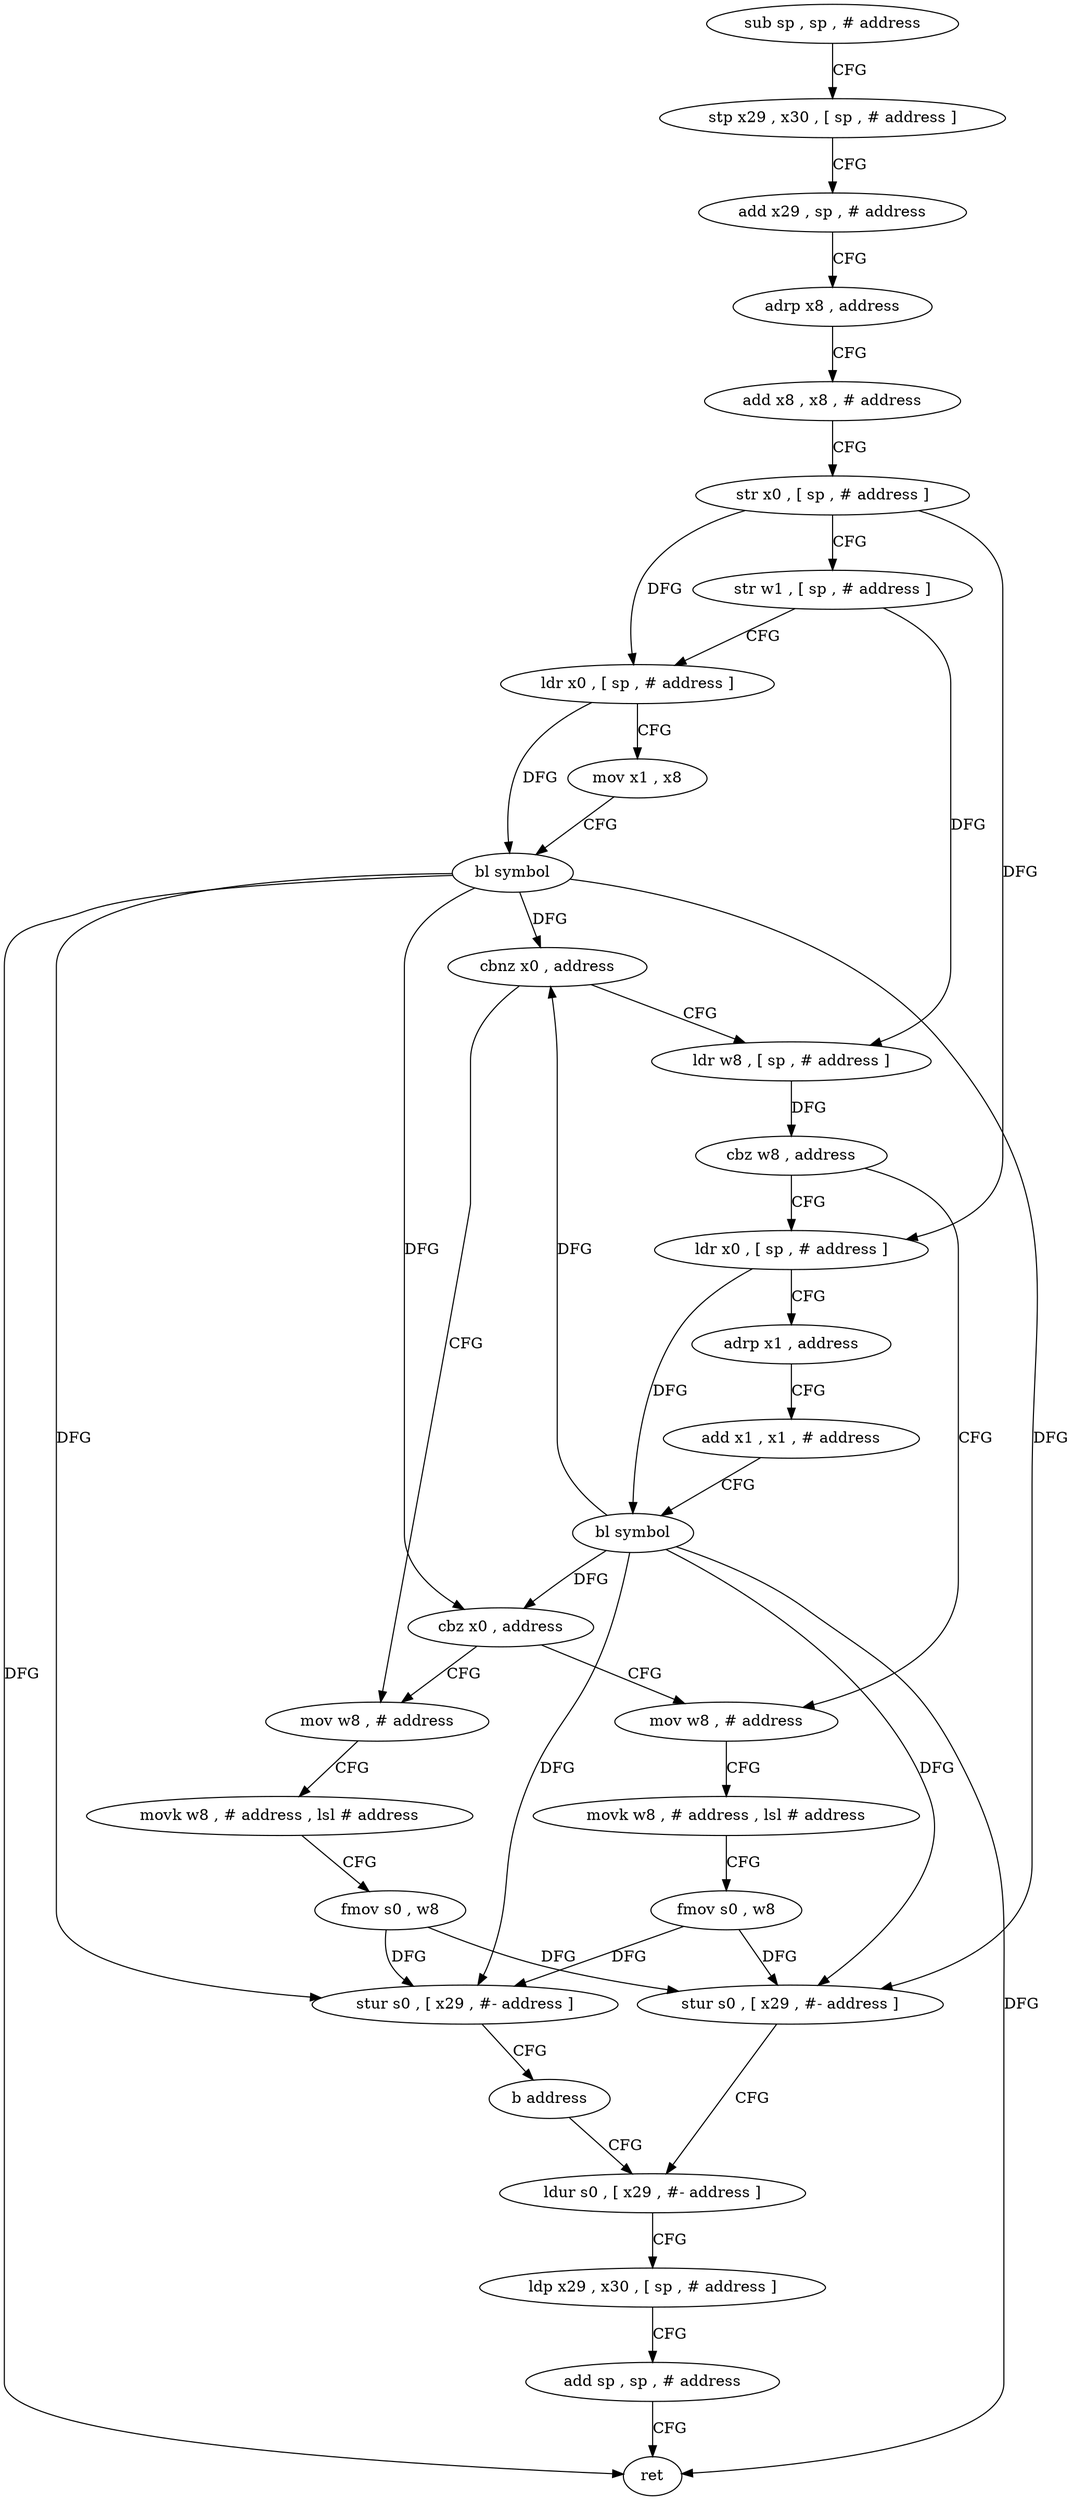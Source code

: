digraph "func" {
"4289924" [label = "sub sp , sp , # address" ]
"4289928" [label = "stp x29 , x30 , [ sp , # address ]" ]
"4289932" [label = "add x29 , sp , # address" ]
"4289936" [label = "adrp x8 , address" ]
"4289940" [label = "add x8 , x8 , # address" ]
"4289944" [label = "str x0 , [ sp , # address ]" ]
"4289948" [label = "str w1 , [ sp , # address ]" ]
"4289952" [label = "ldr x0 , [ sp , # address ]" ]
"4289956" [label = "mov x1 , x8" ]
"4289960" [label = "bl symbol" ]
"4289964" [label = "cbnz x0 , address" ]
"4289996" [label = "mov w8 , # address" ]
"4289968" [label = "ldr w8 , [ sp , # address ]" ]
"4290000" [label = "movk w8 , # address , lsl # address" ]
"4290004" [label = "fmov s0 , w8" ]
"4290008" [label = "stur s0 , [ x29 , #- address ]" ]
"4290012" [label = "b address" ]
"4290032" [label = "ldur s0 , [ x29 , #- address ]" ]
"4289972" [label = "cbz w8 , address" ]
"4290016" [label = "mov w8 , # address" ]
"4289976" [label = "ldr x0 , [ sp , # address ]" ]
"4290036" [label = "ldp x29 , x30 , [ sp , # address ]" ]
"4290040" [label = "add sp , sp , # address" ]
"4290044" [label = "ret" ]
"4290020" [label = "movk w8 , # address , lsl # address" ]
"4290024" [label = "fmov s0 , w8" ]
"4290028" [label = "stur s0 , [ x29 , #- address ]" ]
"4289980" [label = "adrp x1 , address" ]
"4289984" [label = "add x1 , x1 , # address" ]
"4289988" [label = "bl symbol" ]
"4289992" [label = "cbz x0 , address" ]
"4289924" -> "4289928" [ label = "CFG" ]
"4289928" -> "4289932" [ label = "CFG" ]
"4289932" -> "4289936" [ label = "CFG" ]
"4289936" -> "4289940" [ label = "CFG" ]
"4289940" -> "4289944" [ label = "CFG" ]
"4289944" -> "4289948" [ label = "CFG" ]
"4289944" -> "4289952" [ label = "DFG" ]
"4289944" -> "4289976" [ label = "DFG" ]
"4289948" -> "4289952" [ label = "CFG" ]
"4289948" -> "4289968" [ label = "DFG" ]
"4289952" -> "4289956" [ label = "CFG" ]
"4289952" -> "4289960" [ label = "DFG" ]
"4289956" -> "4289960" [ label = "CFG" ]
"4289960" -> "4289964" [ label = "DFG" ]
"4289960" -> "4290044" [ label = "DFG" ]
"4289960" -> "4289992" [ label = "DFG" ]
"4289960" -> "4290008" [ label = "DFG" ]
"4289960" -> "4290028" [ label = "DFG" ]
"4289964" -> "4289996" [ label = "CFG" ]
"4289964" -> "4289968" [ label = "CFG" ]
"4289996" -> "4290000" [ label = "CFG" ]
"4289968" -> "4289972" [ label = "DFG" ]
"4290000" -> "4290004" [ label = "CFG" ]
"4290004" -> "4290008" [ label = "DFG" ]
"4290004" -> "4290028" [ label = "DFG" ]
"4290008" -> "4290012" [ label = "CFG" ]
"4290012" -> "4290032" [ label = "CFG" ]
"4290032" -> "4290036" [ label = "CFG" ]
"4289972" -> "4290016" [ label = "CFG" ]
"4289972" -> "4289976" [ label = "CFG" ]
"4290016" -> "4290020" [ label = "CFG" ]
"4289976" -> "4289980" [ label = "CFG" ]
"4289976" -> "4289988" [ label = "DFG" ]
"4290036" -> "4290040" [ label = "CFG" ]
"4290040" -> "4290044" [ label = "CFG" ]
"4290020" -> "4290024" [ label = "CFG" ]
"4290024" -> "4290028" [ label = "DFG" ]
"4290024" -> "4290008" [ label = "DFG" ]
"4290028" -> "4290032" [ label = "CFG" ]
"4289980" -> "4289984" [ label = "CFG" ]
"4289984" -> "4289988" [ label = "CFG" ]
"4289988" -> "4289992" [ label = "DFG" ]
"4289988" -> "4289964" [ label = "DFG" ]
"4289988" -> "4290008" [ label = "DFG" ]
"4289988" -> "4290028" [ label = "DFG" ]
"4289988" -> "4290044" [ label = "DFG" ]
"4289992" -> "4290016" [ label = "CFG" ]
"4289992" -> "4289996" [ label = "CFG" ]
}
